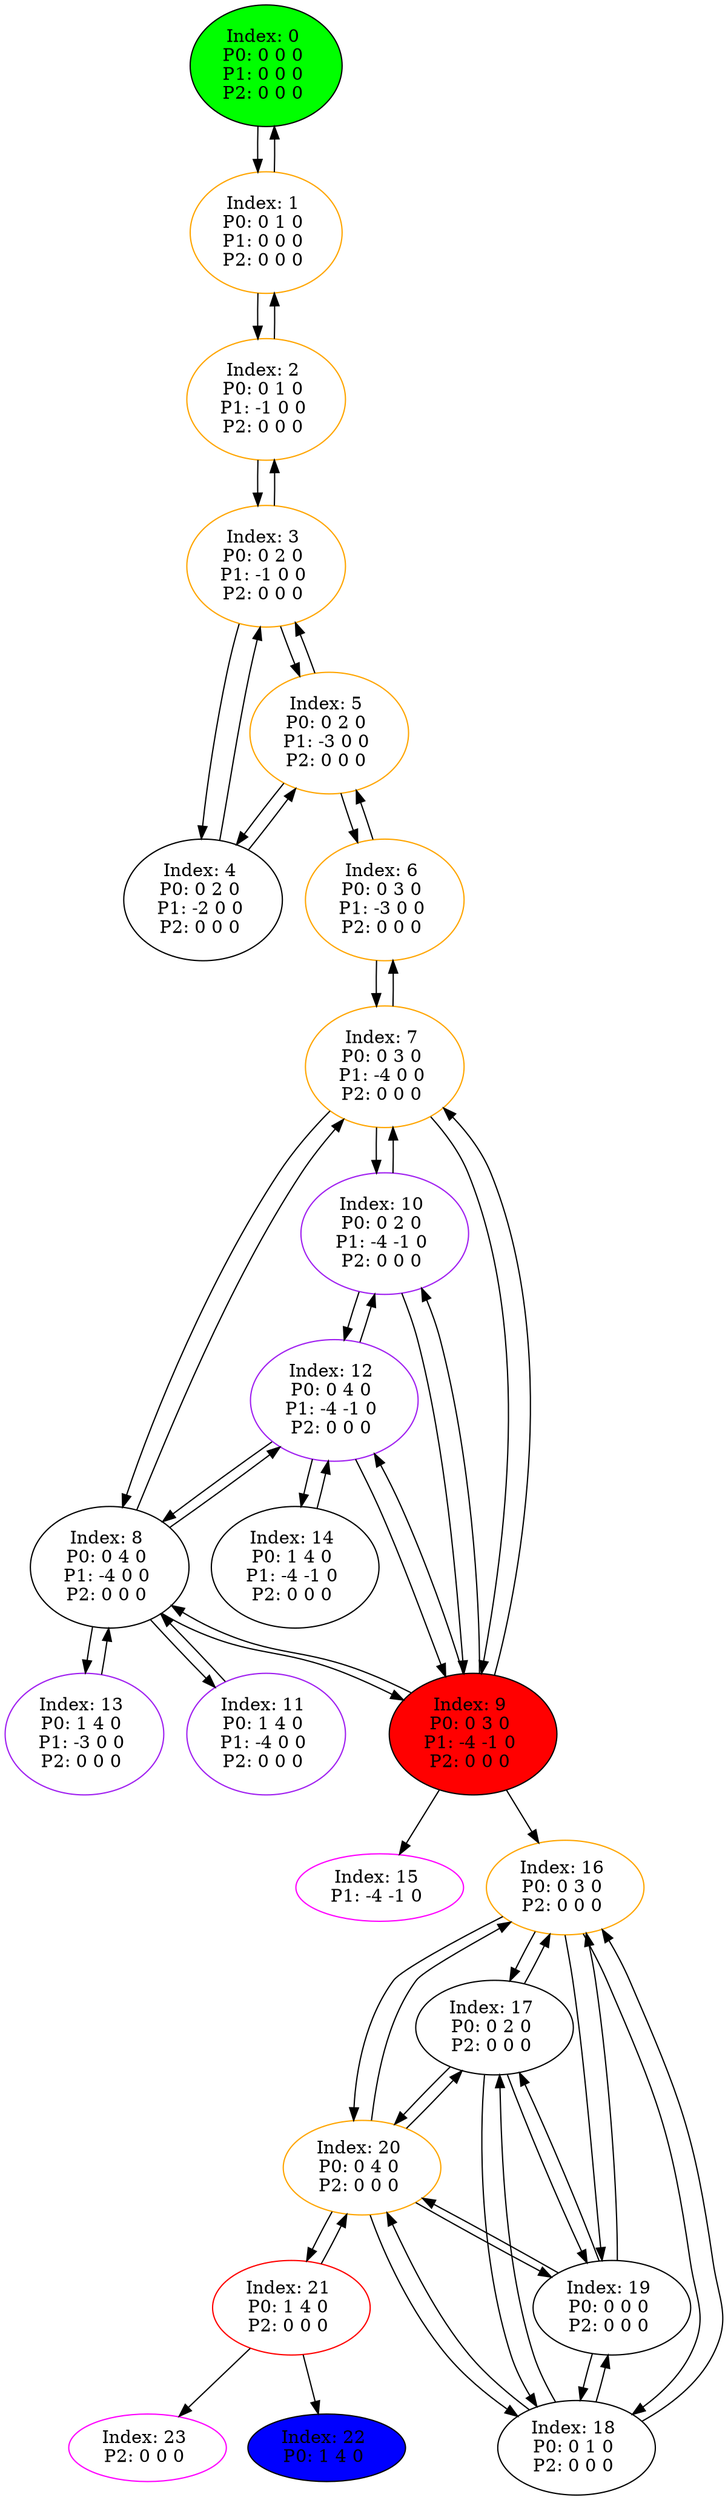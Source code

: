 digraph G {
color = "black"
0[label = "Index: 0 
P0: 0 0 0 
P1: 0 0 0 
P2: 0 0 0 
", style="filled", fillcolor = "green"]
1[label = "Index: 1 
P0: 0 1 0 
P1: 0 0 0 
P2: 0 0 0 
", color = "orange"]
2[label = "Index: 2 
P0: 0 1 0 
P1: -1 0 0 
P2: 0 0 0 
", color = "orange"]
3[label = "Index: 3 
P0: 0 2 0 
P1: -1 0 0 
P2: 0 0 0 
", color = "orange"]
4[label = "Index: 4 
P0: 0 2 0 
P1: -2 0 0 
P2: 0 0 0 
"]
5[label = "Index: 5 
P0: 0 2 0 
P1: -3 0 0 
P2: 0 0 0 
", color = "orange"]
6[label = "Index: 6 
P0: 0 3 0 
P1: -3 0 0 
P2: 0 0 0 
", color = "orange"]
7[label = "Index: 7 
P0: 0 3 0 
P1: -4 0 0 
P2: 0 0 0 
", color = "orange"]
8[label = "Index: 8 
P0: 0 4 0 
P1: -4 0 0 
P2: 0 0 0 
"]
9[label = "Index: 9 
P0: 0 3 0 
P1: -4 -1 0 
P2: 0 0 0 
", style="filled", fillcolor = "red"]
10[label = "Index: 10 
P0: 0 2 0 
P1: -4 -1 0 
P2: 0 0 0 
", color = "purple"]
11[label = "Index: 11 
P0: 1 4 0 
P1: -4 0 0 
P2: 0 0 0 
", color = "purple"]
12[label = "Index: 12 
P0: 0 4 0 
P1: -4 -1 0 
P2: 0 0 0 
", color = "purple"]
13[label = "Index: 13 
P0: 1 4 0 
P1: -3 0 0 
P2: 0 0 0 
", color = "purple"]
14[label = "Index: 14 
P0: 1 4 0 
P1: -4 -1 0 
P2: 0 0 0 
"]
15[label = "Index: 15 
P1: -4 -1 0 
", color = "fuchsia"]
16[label = "Index: 16 
P0: 0 3 0 
P2: 0 0 0 
", color = "orange"]
17[label = "Index: 17 
P0: 0 2 0 
P2: 0 0 0 
"]
18[label = "Index: 18 
P0: 0 1 0 
P2: 0 0 0 
"]
19[label = "Index: 19 
P0: 0 0 0 
P2: 0 0 0 
"]
20[label = "Index: 20 
P0: 0 4 0 
P2: 0 0 0 
", color = "orange"]
21[label = "Index: 21 
P0: 1 4 0 
P2: 0 0 0 
", color = "red"]
22[label = "Index: 22 
P0: 1 4 0 
", style="filled", fillcolor = "blue"]
23[label = "Index: 23 
P2: 0 0 0 
", color = "fuchsia"]
0 -> 1

1 -> 0
1 -> 2

2 -> 1
2 -> 3

3 -> 2
3 -> 4
3 -> 5

4 -> 3
4 -> 5

5 -> 3
5 -> 4
5 -> 6

6 -> 5
6 -> 7

7 -> 6
7 -> 8
7 -> 9
7 -> 10

8 -> 7
8 -> 11
8 -> 12
8 -> 13
8 -> 9

9 -> 7
9 -> 8
9 -> 10
9 -> 12
9 -> 16
9 -> 15

10 -> 7
10 -> 9
10 -> 12

11 -> 8

12 -> 8
12 -> 9
12 -> 10
12 -> 14

13 -> 8

14 -> 12

16 -> 17
16 -> 18
16 -> 19
16 -> 20

17 -> 16
17 -> 18
17 -> 19
17 -> 20

18 -> 16
18 -> 17
18 -> 19
18 -> 20

19 -> 16
19 -> 17
19 -> 18
19 -> 20

20 -> 16
20 -> 17
20 -> 18
20 -> 19
20 -> 21

21 -> 20
21 -> 23
21 -> 22

}
